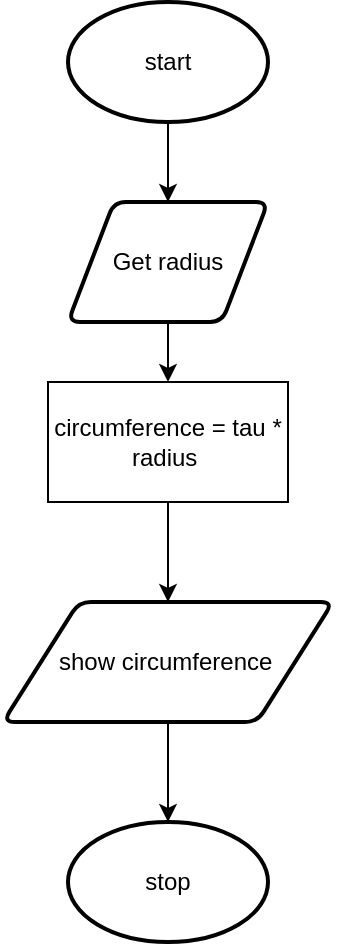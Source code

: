 <mxfile>
    <diagram id="tgWaQy0Gne3zhAWrYTaz" name="Flowchart">
        <mxGraphModel dx="434" dy="332" grid="1" gridSize="10" guides="1" tooltips="1" connect="1" arrows="1" fold="1" page="1" pageScale="1" pageWidth="827" pageHeight="1169" math="0" shadow="0">
            <root>
                <mxCell id="tKhykAdUTm5w_abIEbdE-0"/>
                <mxCell id="tKhykAdUTm5w_abIEbdE-1" parent="tKhykAdUTm5w_abIEbdE-0"/>
                <mxCell id="tKhykAdUTm5w_abIEbdE-8" style="edgeStyle=none;html=1;entryX=0.5;entryY=0;entryDx=0;entryDy=0;" parent="tKhykAdUTm5w_abIEbdE-1" source="tKhykAdUTm5w_abIEbdE-2" target="tKhykAdUTm5w_abIEbdE-3" edge="1">
                    <mxGeometry relative="1" as="geometry"/>
                </mxCell>
                <mxCell id="tKhykAdUTm5w_abIEbdE-2" value="start" style="strokeWidth=2;html=1;shape=mxgraph.flowchart.start_1;whiteSpace=wrap;" parent="tKhykAdUTm5w_abIEbdE-1" vertex="1">
                    <mxGeometry x="320" y="230" width="100" height="60" as="geometry"/>
                </mxCell>
                <mxCell id="tKhykAdUTm5w_abIEbdE-9" style="edgeStyle=none;html=1;entryX=0.5;entryY=0;entryDx=0;entryDy=0;" parent="tKhykAdUTm5w_abIEbdE-1" source="tKhykAdUTm5w_abIEbdE-3" target="tKhykAdUTm5w_abIEbdE-5" edge="1">
                    <mxGeometry relative="1" as="geometry"/>
                </mxCell>
                <mxCell id="tKhykAdUTm5w_abIEbdE-3" value="Get radius" style="shape=parallelogram;html=1;strokeWidth=2;perimeter=parallelogramPerimeter;whiteSpace=wrap;rounded=1;arcSize=12;size=0.23;" parent="tKhykAdUTm5w_abIEbdE-1" vertex="1">
                    <mxGeometry x="320" y="330" width="100" height="60" as="geometry"/>
                </mxCell>
                <mxCell id="tKhykAdUTm5w_abIEbdE-10" style="edgeStyle=none;html=1;entryX=0.5;entryY=0;entryDx=0;entryDy=0;" parent="tKhykAdUTm5w_abIEbdE-1" source="tKhykAdUTm5w_abIEbdE-5" target="tKhykAdUTm5w_abIEbdE-6" edge="1">
                    <mxGeometry relative="1" as="geometry"/>
                </mxCell>
                <mxCell id="tKhykAdUTm5w_abIEbdE-5" value="circumference = tau *&lt;br&gt;radius&amp;nbsp;" style="rounded=0;whiteSpace=wrap;html=1;" parent="tKhykAdUTm5w_abIEbdE-1" vertex="1">
                    <mxGeometry x="310" y="420" width="120" height="60" as="geometry"/>
                </mxCell>
                <mxCell id="tKhykAdUTm5w_abIEbdE-11" style="edgeStyle=none;html=1;entryX=0.5;entryY=0;entryDx=0;entryDy=0;entryPerimeter=0;" parent="tKhykAdUTm5w_abIEbdE-1" source="tKhykAdUTm5w_abIEbdE-6" target="tKhykAdUTm5w_abIEbdE-7" edge="1">
                    <mxGeometry relative="1" as="geometry"/>
                </mxCell>
                <mxCell id="tKhykAdUTm5w_abIEbdE-6" value="show circumference&amp;nbsp;&lt;br&gt;" style="shape=parallelogram;html=1;strokeWidth=2;perimeter=parallelogramPerimeter;whiteSpace=wrap;rounded=1;arcSize=12;size=0.23;" parent="tKhykAdUTm5w_abIEbdE-1" vertex="1">
                    <mxGeometry x="287.5" y="530" width="165" height="60" as="geometry"/>
                </mxCell>
                <mxCell id="tKhykAdUTm5w_abIEbdE-7" value="stop" style="strokeWidth=2;html=1;shape=mxgraph.flowchart.start_1;whiteSpace=wrap;" parent="tKhykAdUTm5w_abIEbdE-1" vertex="1">
                    <mxGeometry x="320" y="640" width="100" height="60" as="geometry"/>
                </mxCell>
            </root>
        </mxGraphModel>
    </diagram>
    <diagram id="VmEriV1KCOyPVNPCmFrC" name="Top down">
        <mxGraphModel dx="434" dy="332" grid="1" gridSize="10" guides="1" tooltips="1" connect="1" arrows="1" fold="1" page="1" pageScale="1" pageWidth="827" pageHeight="1169" math="0" shadow="0">
            <root>
                <mxCell id="0"/>
                <mxCell id="1" parent="0"/>
                <mxCell id="RgxKE2TWrIiaQpGlMwk8-8" style="edgeStyle=orthogonalEdgeStyle;rounded=0;html=1;entryX=0.5;entryY=0;entryDx=0;entryDy=0;" parent="1" source="mlpZPqek2v3mQpsg_pLS-1" target="RgxKE2TWrIiaQpGlMwk8-2" edge="1">
                    <mxGeometry relative="1" as="geometry"/>
                </mxCell>
                <mxCell id="RgxKE2TWrIiaQpGlMwk8-12" style="edgeStyle=orthogonalEdgeStyle;rounded=0;html=1;" parent="1" source="mlpZPqek2v3mQpsg_pLS-1" target="RgxKE2TWrIiaQpGlMwk8-1" edge="1">
                    <mxGeometry relative="1" as="geometry">
                        <Array as="points">
                            <mxPoint x="414" y="170"/>
                            <mxPoint x="200" y="170"/>
                        </Array>
                    </mxGeometry>
                </mxCell>
                <mxCell id="RgxKE2TWrIiaQpGlMwk8-13" style="edgeStyle=orthogonalEdgeStyle;rounded=0;html=1;" parent="1" source="mlpZPqek2v3mQpsg_pLS-1" target="RgxKE2TWrIiaQpGlMwk8-3" edge="1">
                    <mxGeometry relative="1" as="geometry">
                        <Array as="points">
                            <mxPoint x="414" y="170"/>
                            <mxPoint x="590" y="170"/>
                        </Array>
                    </mxGeometry>
                </mxCell>
                <mxCell id="mlpZPqek2v3mQpsg_pLS-1" value="&lt;span&gt;&amp;nbsp;Circumference&amp;nbsp;&lt;/span&gt;" style="rounded=0;whiteSpace=wrap;html=1;" parent="1" vertex="1">
                    <mxGeometry x="354" y="90" width="120" height="60" as="geometry"/>
                </mxCell>
                <mxCell id="RgxKE2TWrIiaQpGlMwk8-16" style="edgeStyle=orthogonalEdgeStyle;rounded=0;html=1;entryX=0.5;entryY=0;entryDx=0;entryDy=0;" parent="1" source="RgxKE2TWrIiaQpGlMwk8-1" target="RgxKE2TWrIiaQpGlMwk8-4" edge="1">
                    <mxGeometry relative="1" as="geometry"/>
                </mxCell>
                <mxCell id="RgxKE2TWrIiaQpGlMwk8-1" value="input&lt;br&gt;" style="rounded=0;whiteSpace=wrap;html=1;" parent="1" vertex="1">
                    <mxGeometry x="140" y="210" width="120" height="60" as="geometry"/>
                </mxCell>
                <mxCell id="RgxKE2TWrIiaQpGlMwk8-15" style="edgeStyle=orthogonalEdgeStyle;rounded=0;html=1;" parent="1" source="RgxKE2TWrIiaQpGlMwk8-2" target="RgxKE2TWrIiaQpGlMwk8-5" edge="1">
                    <mxGeometry relative="1" as="geometry"/>
                </mxCell>
                <mxCell id="RgxKE2TWrIiaQpGlMwk8-2" value="process" style="rounded=0;whiteSpace=wrap;html=1;" parent="1" vertex="1">
                    <mxGeometry x="354" y="210" width="120" height="60" as="geometry"/>
                </mxCell>
                <mxCell id="RgxKE2TWrIiaQpGlMwk8-14" style="edgeStyle=orthogonalEdgeStyle;rounded=0;html=1;" parent="1" source="RgxKE2TWrIiaQpGlMwk8-3" target="RgxKE2TWrIiaQpGlMwk8-6" edge="1">
                    <mxGeometry relative="1" as="geometry">
                        <Array as="points">
                            <mxPoint x="590" y="310"/>
                            <mxPoint x="590" y="310"/>
                        </Array>
                    </mxGeometry>
                </mxCell>
                <mxCell id="RgxKE2TWrIiaQpGlMwk8-3" value="output&lt;br&gt;" style="rounded=0;whiteSpace=wrap;html=1;" parent="1" vertex="1">
                    <mxGeometry x="530" y="210" width="120" height="60" as="geometry"/>
                </mxCell>
                <mxCell id="RgxKE2TWrIiaQpGlMwk8-4" value="Get radius&amp;nbsp;" style="rounded=0;whiteSpace=wrap;html=1;" parent="1" vertex="1">
                    <mxGeometry x="140" y="320" width="120" height="60" as="geometry"/>
                </mxCell>
                <mxCell id="RgxKE2TWrIiaQpGlMwk8-5" value="&lt;span style=&quot;color: rgb(0 , 0 , 0) ; font-family: &amp;#34;helvetica&amp;#34; ; font-size: 12px ; font-style: normal ; font-weight: 400 ; letter-spacing: normal ; text-align: center ; text-indent: 0px ; text-transform: none ; word-spacing: 0px ; background-color: rgb(248 , 249 , 250) ; display: inline ; float: none&quot;&gt;&amp;nbsp;circumference&amp;nbsp;&lt;/span&gt;" style="rounded=0;whiteSpace=wrap;html=1;" parent="1" vertex="1">
                    <mxGeometry x="360" y="320" width="120" height="60" as="geometry"/>
                </mxCell>
                <mxCell id="RgxKE2TWrIiaQpGlMwk8-6" value="&lt;span style=&quot;color: rgb(0, 0, 0); font-family: helvetica; font-size: 12px; font-style: normal; font-weight: 400; letter-spacing: normal; text-align: center; text-indent: 0px; text-transform: none; word-spacing: 0px; background-color: rgb(248, 249, 250); display: inline; float: none;&quot;&gt;show circumference&amp;nbsp;&lt;/span&gt;" style="rounded=0;whiteSpace=wrap;html=1;" parent="1" vertex="1">
                    <mxGeometry x="540" y="320" width="120" height="60" as="geometry"/>
                </mxCell>
            </root>
        </mxGraphModel>
    </diagram>
</mxfile>